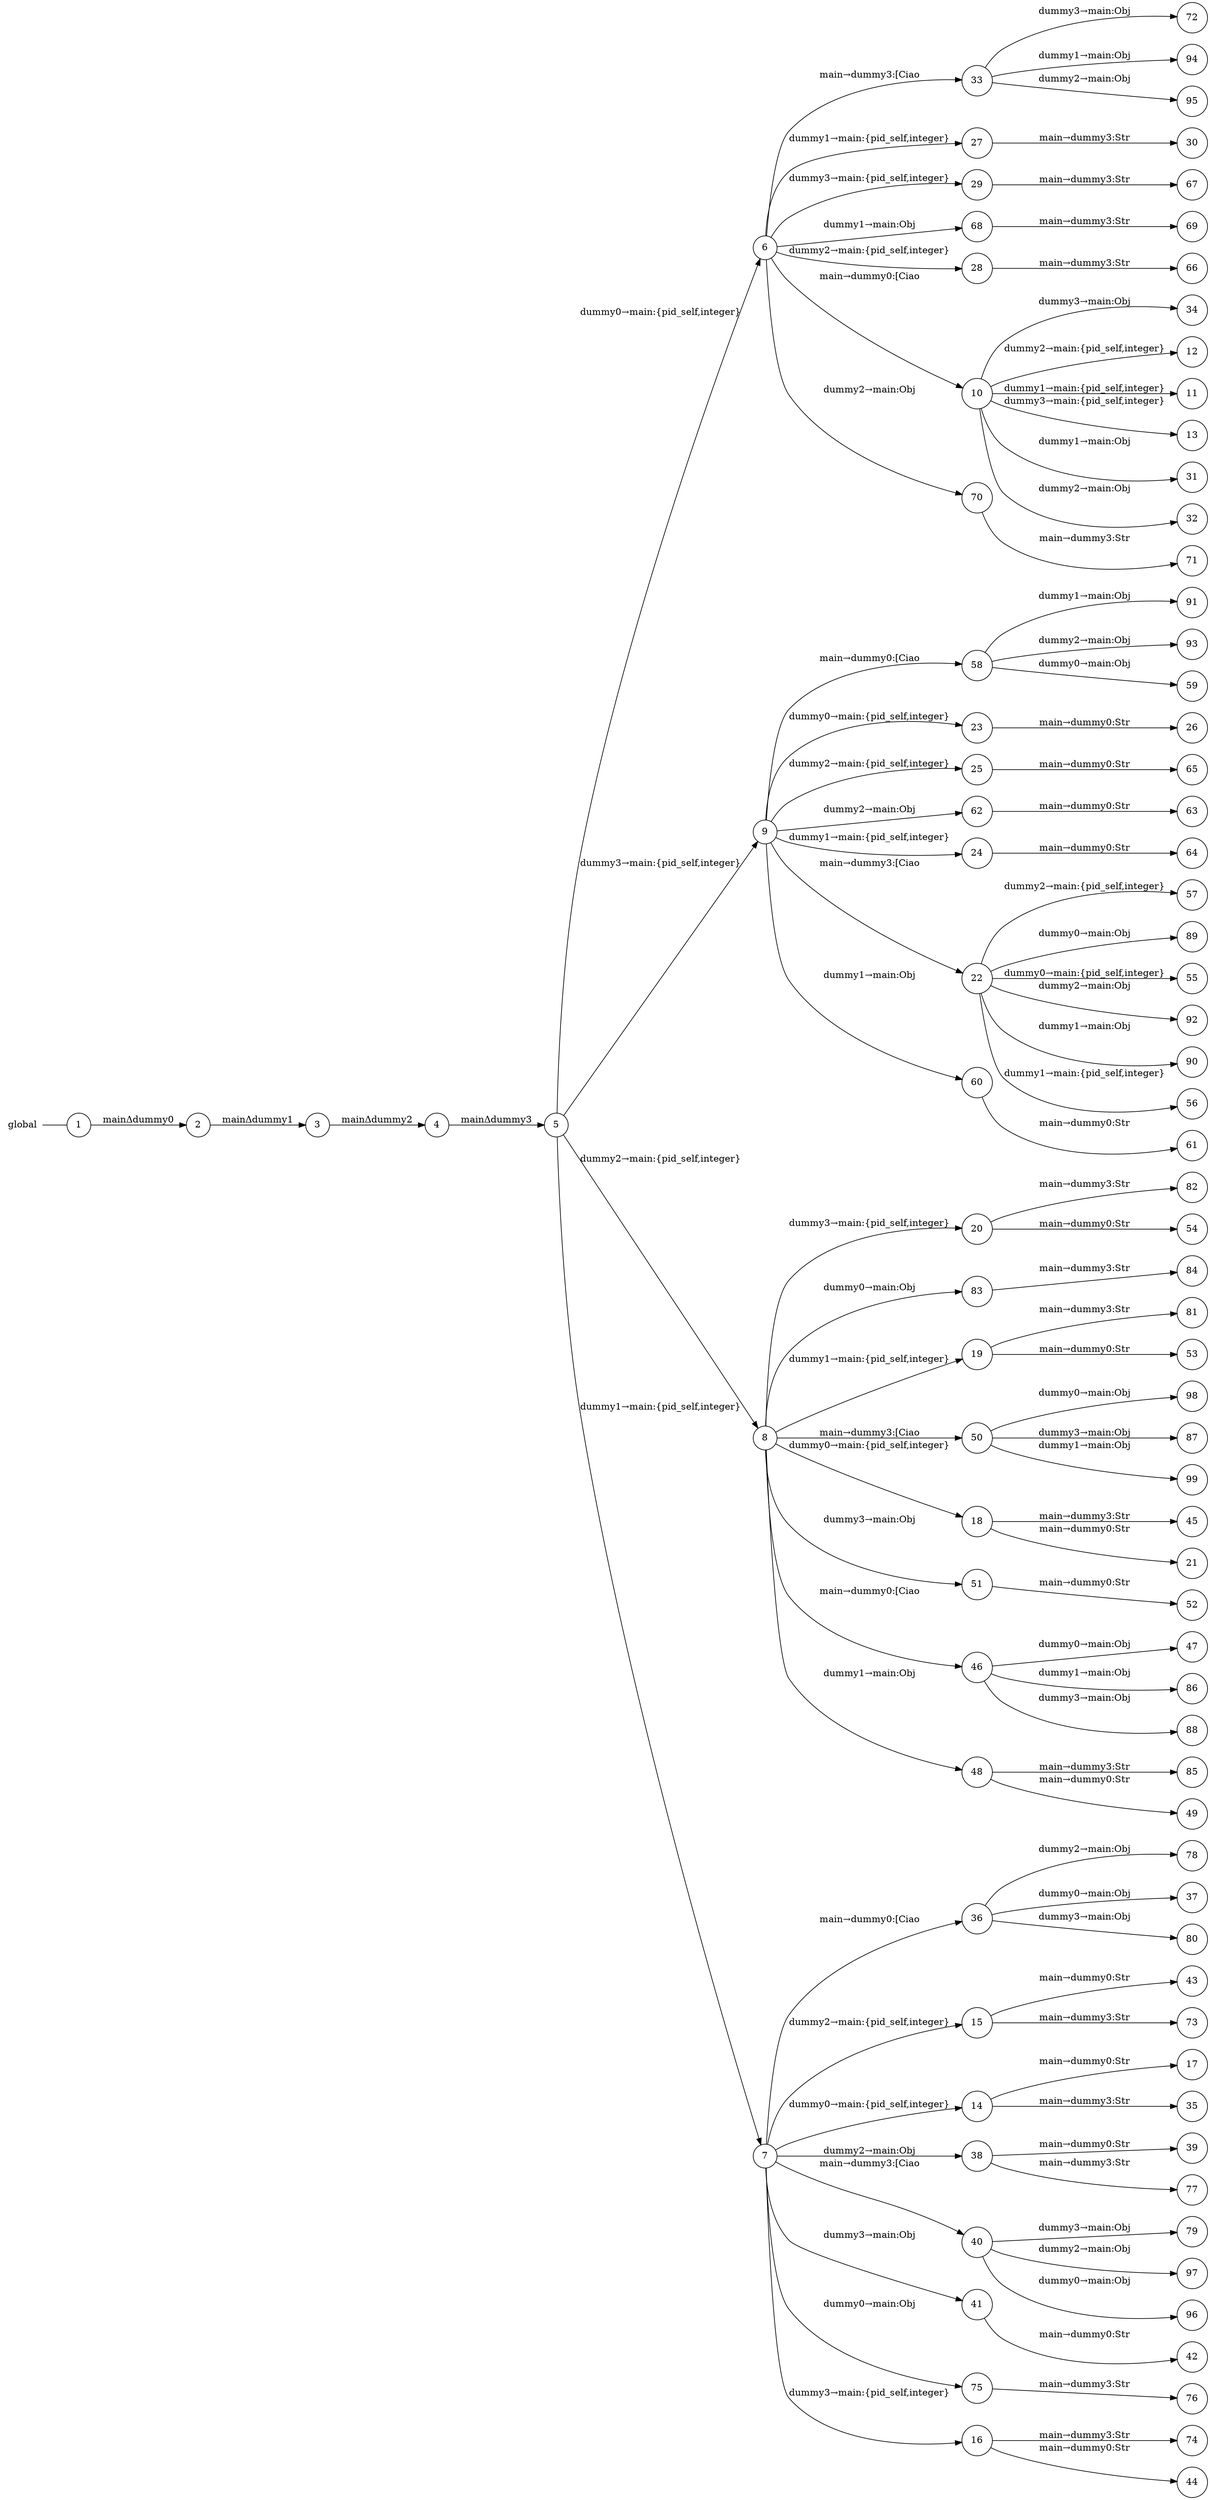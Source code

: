 digraph global {
	rankdir="LR";
	n_0 [label="global", shape="plaintext"];
	n_1 [id="33", shape=circle, label="33"];
	n_2 [id="34", shape=circle, label="34"];
	n_3 [id="20", shape=circle, label="20"];
	n_4 [id="58", shape=circle, label="58"];
	n_5 [id="57", shape=circle, label="57"];
	n_6 [id="98", shape=circle, label="98"];
	n_7 [id="91", shape=circle, label="91"];
	n_8 [id="78", shape=circle, label="78"];
	n_9 [id="27", shape=circle, label="27"];
	n_10 [id="89", shape=circle, label="89"];
	n_11 [id="47", shape=circle, label="47"];
	n_12 [id="29", shape=circle, label="29"];
	n_13 [id="23", shape=circle, label="23"];
	n_14 [id="72", shape=circle, label="72"];
	n_15 [id="55", shape=circle, label="55"];
	n_16 [id="82", shape=circle, label="82"];
	n_17 [id="25", shape=circle, label="25"];
	n_18 [id="68", shape=circle, label="68"];
	n_19 [id="83", shape=circle, label="83"];
	n_20 [id="36", shape=circle, label="36"];
	n_21 [id="94", shape=circle, label="94"];
	n_22 [id="84", shape=circle, label="84"];
	n_23 [id="5", shape=circle, label="5"];
	n_24 [id="81", shape=circle, label="81"];
	n_25 [id="74", shape=circle, label="74"];
	n_26 [id="92", shape=circle, label="92"];
	n_27 [id="63", shape=circle, label="63"];
	n_28 [id="28", shape=circle, label="28"];
	n_29 [id="64", shape=circle, label="64"];
	n_30 [id="86", shape=circle, label="86"];
	n_31 [id="15", shape=circle, label="15"];
	n_32 [id="87", shape=circle, label="87"];
	n_33 [id="42", shape=circle, label="42"];
	n_34 [id="19", shape=circle, label="19"];
	n_35 [id="12", shape=circle, label="12"];
	n_36 [id="11", shape=circle, label="11"];
	n_37 [id="99", shape=circle, label="99"];
	n_38 [id="17", shape=circle, label="17"];
	n_39 [id="53", shape=circle, label="53"];
	n_40 [id="50", shape=circle, label="50"];
	n_41 [id="62", shape=circle, label="62"];
	n_42 [id="67", shape=circle, label="67"];
	n_43 [id="54", shape=circle, label="54"];
	n_44 [id="18", shape=circle, label="18"];
	n_45 [id="61", shape=circle, label="61"];
	n_46 [id="37", shape=circle, label="37"];
	n_47 [id="80", shape=circle, label="80"];
	n_48 [id="51", shape=circle, label="51"];
	n_49 [id="14", shape=circle, label="14"];
	n_50 [id="66", shape=circle, label="66"];
	n_51 [id="93", shape=circle, label="93"];
	n_52 [id="6", shape=circle, label="6"];
	n_53 [id="38", shape=circle, label="38"];
	n_54 [id="13", shape=circle, label="13"];
	n_55 [id="24", shape=circle, label="24"];
	n_56 [id="10", shape=circle, label="10"];
	n_57 [id="79", shape=circle, label="79"];
	n_58 [id="43", shape=circle, label="43"];
	n_59 [id="30", shape=circle, label="30"];
	n_60 [id="71", shape=circle, label="71"];
	n_61 [id="59", shape=circle, label="59"];
	n_62 [id="40", shape=circle, label="40"];
	n_63 [id="22", shape=circle, label="22"];
	n_64 [id="65", shape=circle, label="65"];
	n_65 [id="73", shape=circle, label="73"];
	n_66 [id="39", shape=circle, label="39"];
	n_67 [id="60", shape=circle, label="60"];
	n_68 [id="1", shape=circle, label="1"];
	n_0 -> n_68 [arrowhead=none];
	n_69 [id="45", shape=circle, label="45"];
	n_70 [id="26", shape=circle, label="26"];
	n_71 [id="76", shape=circle, label="76"];
	n_72 [id="9", shape=circle, label="9"];
	n_73 [id="2", shape=circle, label="2"];
	n_74 [id="97", shape=circle, label="97"];
	n_75 [id="21", shape=circle, label="21"];
	n_76 [id="44", shape=circle, label="44"];
	n_77 [id="69", shape=circle, label="69"];
	n_78 [id="46", shape=circle, label="46"];
	n_79 [id="95", shape=circle, label="95"];
	n_80 [id="77", shape=circle, label="77"];
	n_81 [id="8", shape=circle, label="8"];
	n_82 [id="96", shape=circle, label="96"];
	n_83 [id="48", shape=circle, label="48"];
	n_84 [id="88", shape=circle, label="88"];
	n_85 [id="4", shape=circle, label="4"];
	n_86 [id="70", shape=circle, label="70"];
	n_87 [id="35", shape=circle, label="35"];
	n_88 [id="31", shape=circle, label="31"];
	n_89 [id="32", shape=circle, label="32"];
	n_90 [id="85", shape=circle, label="85"];
	n_91 [id="41", shape=circle, label="41"];
	n_92 [id="7", shape=circle, label="7"];
	n_93 [id="90", shape=circle, label="90"];
	n_94 [id="75", shape=circle, label="75"];
	n_95 [id="3", shape=circle, label="3"];
	n_96 [id="52", shape=circle, label="52"];
	n_97 [id="56", shape=circle, label="56"];
	n_98 [id="49", shape=circle, label="49"];
	n_99 [id="16", shape=circle, label="16"];

	n_63 -> n_97 [id="[$e|54]", label="dummy1→main:{pid_self,integer}"];
	n_99 -> n_25 [id="[$e|72]", label="main→dummy3:Str"];
	n_20 -> n_8 [id="[$e|76]", label="dummy2→main:Obj"];
	n_4 -> n_61 [id="[$e|57]", label="dummy0→main:Obj"];
	n_56 -> n_89 [id="[$e|30]", label="dummy2→main:Obj"];
	n_72 -> n_17 [id="[$e|23]", label="dummy2→main:{pid_self,integer}"];
	n_63 -> n_15 [id="[$e|53]", label="dummy0→main:{pid_self,integer}"];
	n_4 -> n_51 [id="[$e|91]", label="dummy2→main:Obj"];
	n_1 -> n_14 [id="[$e|70]", label="dummy3→main:Obj"];
	n_17 -> n_64 [id="[$e|63]", label="main→dummy0:Str"];
	n_63 -> n_5 [id="[$e|55]", label="dummy2→main:{pid_self,integer}"];
	n_73 -> n_95 [id="[$e|1]", label="mainΔdummy1"];
	n_72 -> n_41 [id="[$e|60]", label="dummy2→main:Obj"];
	n_85 -> n_23 [id="[$e|3]", label="mainΔdummy3"];
	n_40 -> n_6 [id="[$e|96]", label="dummy0→main:Obj"];
	n_92 -> n_49 [id="[$e|12]", label="dummy0→main:{pid_self,integer}"];
	n_9 -> n_59 [id="[$e|28]", label="main→dummy3:Str"];
	n_83 -> n_98 [id="[$e|47]", label="main→dummy0:Str"];
	n_91 -> n_33 [id="[$e|40]", label="main→dummy0:Str"];
	n_19 -> n_22 [id="[$e|82]", label="main→dummy3:Str"];
	n_53 -> n_66 [id="[$e|37]", label="main→dummy0:Str"];
	n_44 -> n_69 [id="[$e|43]", label="main→dummy3:Str"];
	n_23 -> n_81 [id="[$e|6]", label="dummy2→main:{pid_self,integer}"];
	n_72 -> n_55 [id="[$e|22]", label="dummy1→main:{pid_self,integer}"];
	n_63 -> n_93 [id="[$e|88]", label="dummy1→main:Obj"];
	n_23 -> n_72 [id="[$e|7]", label="dummy3→main:{pid_self,integer}"];
	n_41 -> n_27 [id="[$e|61]", label="main→dummy0:Str"];
	n_23 -> n_92 [id="[$e|5]", label="dummy1→main:{pid_self,integer}"];
	n_92 -> n_91 [id="[$e|39]", label="dummy3→main:Obj"];
	n_18 -> n_77 [id="[$e|67]", label="main→dummy3:Str"];
	n_68 -> n_73 [id="[$e|0]", label="mainΔdummy0"];
	n_63 -> n_26 [id="[$e|90]", label="dummy2→main:Obj"];
	n_49 -> n_87 [id="[$e|33]", label="main→dummy3:Str"];
	n_53 -> n_80 [id="[$e|75]", label="main→dummy3:Str"];
	n_81 -> n_34 [id="[$e|17]", label="dummy1→main:{pid_self,integer}"];
	n_81 -> n_83 [id="[$e|46]", label="dummy1→main:Obj"];
	n_44 -> n_75 [id="[$e|19]", label="main→dummy0:Str"];
	n_63 -> n_10 [id="[$e|87]", label="dummy0→main:Obj"];
	n_92 -> n_20 [id="[$e|34]", label="main→dummy0:[Ciao"];
	n_94 -> n_71 [id="[$e|74]", label="main→dummy3:Str"];
	n_62 -> n_57 [id="[$e|77]", label="dummy3→main:Obj"];
	n_28 -> n_50 [id="[$e|64]", label="main→dummy3:Str"];
	n_52 -> n_56 [id="[$e|8]", label="main→dummy0:[Ciao"];
	n_99 -> n_76 [id="[$e|42]", label="main→dummy0:Str"];
	n_52 -> n_9 [id="[$e|25]", label="dummy1→main:{pid_self,integer}"];
	n_92 -> n_62 [id="[$e|38]", label="main→dummy3:[Ciao"];
	n_34 -> n_39 [id="[$e|51]", label="main→dummy0:Str"];
	n_72 -> n_63 [id="[$e|20]", label="main→dummy3:[Ciao"];
	n_56 -> n_54 [id="[$e|11]", label="dummy3→main:{pid_self,integer}"];
	n_1 -> n_79 [id="[$e|93]", label="dummy2→main:Obj"];
	n_3 -> n_16 [id="[$e|80]", label="main→dummy3:Str"];
	n_40 -> n_32 [id="[$e|85]", label="dummy3→main:Obj"];
	n_78 -> n_30 [id="[$e|84]", label="dummy1→main:Obj"];
	n_48 -> n_96 [id="[$e|50]", label="main→dummy0:Str"];
	n_62 -> n_82 [id="[$e|94]", label="dummy0→main:Obj"];
	n_52 -> n_86 [id="[$e|68]", label="dummy2→main:Obj"];
	n_56 -> n_88 [id="[$e|29]", label="dummy1→main:Obj"];
	n_20 -> n_47 [id="[$e|78]", label="dummy3→main:Obj"];
	n_81 -> n_48 [id="[$e|49]", label="dummy3→main:Obj"];
	n_34 -> n_24 [id="[$e|79]", label="main→dummy3:Str"];
	n_23 -> n_52 [id="[$e|4]", label="dummy0→main:{pid_self,integer}"];
	n_62 -> n_74 [id="[$e|95]", label="dummy2→main:Obj"];
	n_95 -> n_85 [id="[$e|2]", label="mainΔdummy2"];
	n_92 -> n_31 [id="[$e|13]", label="dummy2→main:{pid_self,integer}"];
	n_55 -> n_29 [id="[$e|62]", label="main→dummy0:Str"];
	n_52 -> n_12 [id="[$e|27]", label="dummy3→main:{pid_self,integer}"];
	n_81 -> n_19 [id="[$e|81]", label="dummy0→main:Obj"];
	n_67 -> n_45 [id="[$e|59]", label="main→dummy0:Str"];
	n_20 -> n_46 [id="[$e|35]", label="dummy0→main:Obj"];
	n_72 -> n_13 [id="[$e|21]", label="dummy0→main:{pid_self,integer}"];
	n_72 -> n_67 [id="[$e|58]", label="dummy1→main:Obj"];
	n_52 -> n_1 [id="[$e|31]", label="main→dummy3:[Ciao"];
	n_78 -> n_84 [id="[$e|86]", label="dummy3→main:Obj"];
	n_13 -> n_70 [id="[$e|24]", label="main→dummy0:Str"];
	n_31 -> n_58 [id="[$e|41]", label="main→dummy0:Str"];
	n_92 -> n_99 [id="[$e|14]", label="dummy3→main:{pid_self,integer}"];
	n_4 -> n_7 [id="[$e|89]", label="dummy1→main:Obj"];
	n_78 -> n_11 [id="[$e|45]", label="dummy0→main:Obj"];
	n_92 -> n_94 [id="[$e|73]", label="dummy0→main:Obj"];
	n_56 -> n_2 [id="[$e|32]", label="dummy3→main:Obj"];
	n_86 -> n_60 [id="[$e|69]", label="main→dummy3:Str"];
	n_56 -> n_36 [id="[$e|9]", label="dummy1→main:{pid_self,integer}"];
	n_49 -> n_38 [id="[$e|15]", label="main→dummy0:Str"];
	n_81 -> n_44 [id="[$e|16]", label="dummy0→main:{pid_self,integer}"];
	n_81 -> n_40 [id="[$e|48]", label="main→dummy3:[Ciao"];
	n_56 -> n_35 [id="[$e|10]", label="dummy2→main:{pid_self,integer}"];
	n_12 -> n_42 [id="[$e|65]", label="main→dummy3:Str"];
	n_52 -> n_18 [id="[$e|66]", label="dummy1→main:Obj"];
	n_81 -> n_3 [id="[$e|18]", label="dummy3→main:{pid_self,integer}"];
	n_31 -> n_65 [id="[$e|71]", label="main→dummy3:Str"];
	n_40 -> n_37 [id="[$e|97]", label="dummy1→main:Obj"];
	n_83 -> n_90 [id="[$e|83]", label="main→dummy3:Str"];
	n_81 -> n_78 [id="[$e|44]", label="main→dummy0:[Ciao"];
	n_92 -> n_53 [id="[$e|36]", label="dummy2→main:Obj"];
	n_72 -> n_4 [id="[$e|56]", label="main→dummy0:[Ciao"];
	n_1 -> n_21 [id="[$e|92]", label="dummy1→main:Obj"];
	n_3 -> n_43 [id="[$e|52]", label="main→dummy0:Str"];
	n_52 -> n_28 [id="[$e|26]", label="dummy2→main:{pid_self,integer}"];
}

